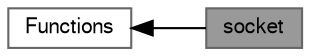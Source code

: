 digraph "socket"
{
 // LATEX_PDF_SIZE
  bgcolor="transparent";
  edge [fontname=FreeSans,fontsize=10,labelfontname=FreeSans,labelfontsize=10];
  node [fontname=FreeSans,fontsize=10,shape=box,height=0.2,width=0.4];
  rankdir=LR;
  Node2 [label="Functions",height=0.2,width=0.4,color="grey40", fillcolor="white", style="filled",URL="$group___socket_a_p_i.html",tooltip=" "];
  Node1 [label="socket",height=0.2,width=0.4,color="gray40", fillcolor="grey60", style="filled", fontcolor="black",tooltip="Synchronous socket allocation function based on the specified socket type."];
  Node2->Node1 [shape=plaintext, dir="back", style="solid"];
}
